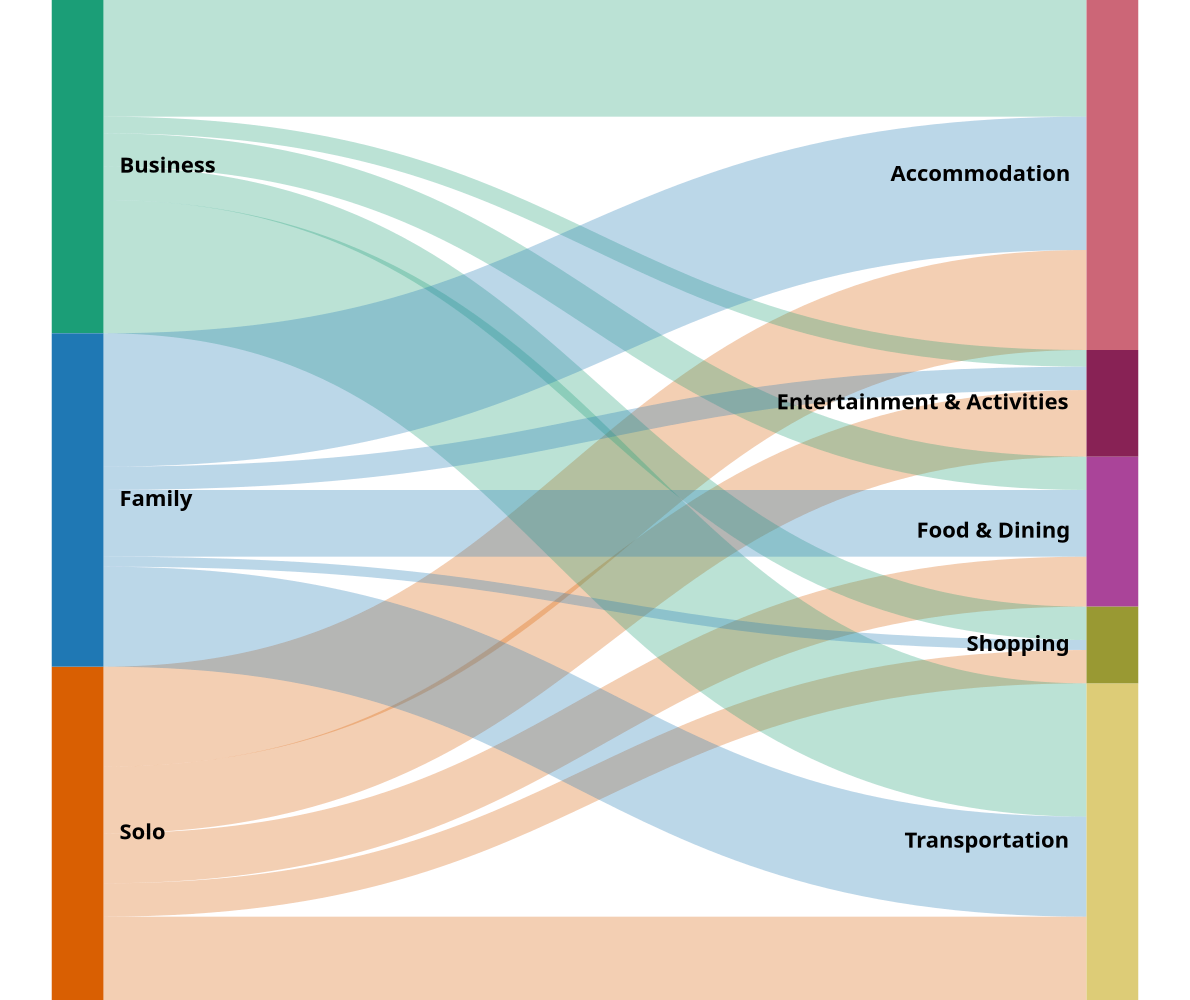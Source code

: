 {
  "$schema": "https://vega.github.io/schema/vega/v5.0.json",
  "width": 595,
  "height": 500,
  "data": [
    {
      "name": "travel_budget_plan",
      "values": {
        "aggregations": {
          "table": {
            "buckets": [
              {"key": {"stk1": "Solo", "stk2": "Accommodation"}, "doc_count": 30},
              {"key": {"stk1": "Solo", "stk2": "Transportation"}, "doc_count": 25},
              {"key": {"stk1": "Solo", "stk2": "Food & Dining"}, "doc_count": 15},
              {"key": {"stk1": "Solo", "stk2": "Entertainment & Activities"}, "doc_count": 20},
              {"key": {"stk1": "Solo", "stk2": "Shopping"}, "doc_count": 10},
        
              {"key": {"stk1": "Business", "stk2": "Accommodation"}, "doc_count": 35},
              {"key": {"stk1": "Business", "stk2": "Transportation"}, "doc_count": 40},
              {"key": {"stk1": "Business", "stk2": "Food & Dining"}, "doc_count": 10},
              {"key": {"stk1": "Business", "stk2": "Entertainment & Activities"}, "doc_count": 5},
              {"key": {"stk1": "Business", "stk2": "Shopping"}, "doc_count": 10},
        
              {"key": {"stk1": "Family", "stk2": "Accommodation"}, "doc_count": 40},
              {"key": {"stk1": "Family", "stk2": "Transportation"}, "doc_count": 30},
              {"key": {"stk1": "Family", "stk2": "Food & Dining"}, "doc_count": 20},
              {"key": {"stk1": "Family", "stk2": "Entertainment & Activities"}, "doc_count": 7},
              {"key": {"stk1": "Family", "stk2": "Shopping"}, "doc_count": 3}
            ]
          }
        }
      },
      "format": { "property": "aggregations.table.buckets" },
      "transform": [
        { "type": "formula", "expr": "datum.key.stk1", "as": "stk1" },
        { "type": "formula", "expr": "datum.key.stk2", "as": "stk2" },
        { "type": "formula", "expr": "datum.doc_count", "as": "size" }
      ]
    },
    {
      "name": "nodes",
      "source": "travel_budget_plan",
      "transform": [
        {
          "type": "filter",
          "expr": "!groupSelector || groupSelector.stk1 == datum.stk1 || groupSelector.stk2 == datum.stk2"
        },
        { "type": "formula", "expr": "datum.stk1+datum.stk2", "as": "key" },
        {
          "type": "fold",
          "fields": ["stk1", "stk2"],
          "as": ["stack", "grpId"]
        },
        {
          "type": "formula",
          "expr": "datum.stack == 'stk1' ? datum.stk1+' '+datum.stk2 : datum.stk2+' '+datum.stk1",
          "as": "sortField"
        },
        {
          "type": "stack",
          "groupby": ["stack"],
          "sort": { "field": "sortField", "order": "descending" },
          "field": "size"
        },
        { "type": "formula", "expr": "(datum.y0+datum.y1)/2", "as": "yc" }
      ]
    },
    {
      "name": "groups",
      "source": "nodes",
      "transform": [
        {
          "type": "aggregate",
          "groupby": ["stack", "grpId"],
          "fields": ["size"],
          "ops": ["sum"],
          "as": ["total"]
        },
        {
          "type": "stack",
          "groupby": ["stack"],
          "sort": { "field": "grpId", "order": "descending" },
          "field": "total"
        },
        { "type": "formula", "expr": "scale('y', datum.y0)", "as": "scaledY0" },
        { "type": "formula", "expr": "scale('y', datum.y1)", "as": "scaledY1" },
        {
          "type": "formula",
          "expr": "datum.stack == 'stk1'",
          "as": "rightLabel"
        },
        {
          "type": "formula",
          "expr": "datum.total/domain('y')[1]",
          "as": "percentage"
        }
      ]
    },
    {
      "name": "destinationNodes",
      "source": "nodes",
      "transform": [{ "type": "filter", "expr": "datum.stack == 'stk2'" }]
    },
    {
      "name": "edges",
      "source": "nodes",
      "transform": [
        { "type": "filter", "expr": "datum.stack == 'stk1'" },
        {
          "type": "lookup",
          "from": "destinationNodes",
          "key": "key",
          "fields": ["key"],
          "as": ["target"]
        },
        {
          "type": "linkpath",
          "orient": "horizontal",
          "shape": "diagonal",
          "sourceY": { "expr": "scale('y', datum.yc)" },
          "sourceX": { "expr": "scale('x', 'stk1') + bandwidth('x')" },
          "targetY": { "expr": "scale('y', datum.target.yc)" },
          "targetX": { "expr": "scale('x', 'stk2')" }
        },
        {
          "type": "formula",
          "expr": "range('y')[0]-scale('y', datum.size)",
          "as": "strokeWidth"
        },
        {
          "type": "formula",
          "expr": "datum.size/domain('y')[1]",
          "as": "percentage"
        }
      ]
    }
  ],
  "scales": [
    {
      "name": "x",
      "type": "band",
      "range": "width",
      "domain": ["stk1", "stk2"],
      "paddingOuter": 0.05,
      "paddingInner": 0.95
    },
    {
      "name": "y",
      "type": "linear",
      "range": "height",
      "domain": { "data": "nodes", "field": "y1" }
    },
    {
      "name": "color",
      "type": "ordinal",
      "domain": [
        "Business", "Family", "Solo", 
        "Accommodation", "Entertainment & Activities", "Food & Dining", 
        "Transportation", "Shopping"
      ],
      "range": [
        "#1b9e77", "#1f78b4", "#d95f02", 
        "#CC6677", "#882255", "#AA4499", 
        "#DDCC77", "#999933"
      ]
    }
  ],
  "marks": [
    {
      "type": "path",
      "name": "edgeMark",
      "from": { "data": "edges" },
      "clip": true,
      "encode": {
        "update": {
          "stroke": [
            {
              "test": "groupSelector && groupSelector.stack=='stk1'",
              "scale": "color",
              "field": "stk2"
            },
            { "scale": "color", "field": "stk1" }
          ],
          "strokeWidth": { "field": "strokeWidth" },
          "path": { "field": "path" },
          "strokeOpacity": {
            "signal": "!groupSelector && (groupHover.stk1 == datum.stk1 || groupHover.stk2 == datum.stk2) ? 0.9 : 0.3"
          },
          "zindex": {
            "signal": "!groupSelector && (groupHover.stk1 == datum.stk1 || groupHover.stk2 == datum.stk2) ? 1 : 0"
          },
          "tooltip": {
            "signal": "'Type Of Trip: ' + datum.stk1 + ' | Budget Category: ' + datum.stk2 + ' | Percentage of Budget: ' + format(datum.size, ',.0f') + '%'"
          }
        },
        "hover": {
          "strokeOpacity": { "value": 1 }
        }
      }
    },
    {
      "type": "rect",
      "name": "groupMark",
      "from": { "data": "groups" },
      "encode": {
        "enter": {
          "fill": { "scale": "color", "field": "grpId" },
          "width": { "scale": "x", "band": 1 }
        },
        "update": {
          "x": { "scale": "x", "field": "stack" },
          "y": { "field": "scaledY0" },
          "y2": { "field": "scaledY1" },
          "fillOpacity": { "value": 1 },
          "tooltip": {
            "signal": "datum.grpId + '   ' + format(datum.total, ',.0f') + '   (' + format(datum.percentage, '.1%') + ')'"
          }
        },
        "hover": {
          "fillOpacity": { "value": 1 }
        }
      }
    },
    {
      "type": "text",
      "from": { "data": "groups" },
      "interactive": false,
      "encode": {
        "update": {
          "x": {
            "signal": "scale('x', datum.stack) + (datum.rightLabel ? bandwidth('x') + 8 : -8)"
          },
          "yc": { "signal": "(datum.scaledY0 + datum.scaledY1)/2" },
          "align": { "signal": "datum.rightLabel ? 'left' : 'right'" },
          "baseline": { "value": "middle" },
          "fontWeight": { "value": "bold" },
          "text": {
            "signal": "abs(datum.scaledY0-datum.scaledY1) > 13 ? datum.grpId : ''"
          }
        }
      }
    },
    {
      "type": "group",
      "data": [
        {
          "name": "dataForShowAll",
          "values": [{}],
          "transform": [{ "type": "filter", "expr": "groupSelector" }]
        }
      ],
      "encode": {
        "enter": {
          "xc": { "signal": "width/2" },
          "y": { "value": 30 },
          "width": { "value": 80 },
          "height": { "value": 30 }
        }
      },
      "marks": [
        {
          "type": "group",
          "name": "groupReset",
          "from": { "data": "dataForShowAll" },
          "encode": {
            "enter": {
              "cornerRadius": { "value": 6 },
              "fill": { "value": "#f5f5f5" },
              "stroke": { "value": "#c1c1c1" },
              "strokeWidth": { "value": 2 },
              "height": {
                "field": { "group": "height" }
              },
              "width": {
                "field": { "group": "width" }
              }
            },
            "update": {
              "opacity": { "value": 1 }
            },
            "hover": {
              "opacity": { "value": 1 }
            }
          },
          "marks": [
            {
              "type": "text",
              "interactive": false,
              "encode": {
                "enter": {
                  "xc": {
                    "field": { "group": "width" },
                    "mult": 0.5
                  },
                  "yc": {
                    "field": { "group": "height" },
                    "mult": 0.5,
                    "offset": -2
                  },
                  "align": { "value": "center" },
                  "baseline": { "value": "middle" },
                  "fontWeight": { "value": "bold" },
                  "text": { "value": "Show All" }
                }
              }
            }
          ]
        }
      ]
    }
  ],
  "signals": [
    {
      "name": "groupHover",
      "value": {},
      "on": [
        {
          "events": "@groupMark:mouseover",
          "update": "{stk1:datum.stack=='stk1' && datum.grpId, stk2:datum.stack=='stk2' && datum.grpId}"
        },
        { "events": "mouseout", "update": "{}" }
      ]
    },
    {
      "name": "groupSelector",
      "value": false,
      "on": [
        {
          "events": "@groupMark:click!",
          "update": "{stack:datum.stack, stk1:datum.stack=='stk1' && datum.grpId, stk2:datum.stack=='stk2' && datum.grpId}"
        },
        {
          "events": [
            { "type": "click", "markname": "groupReset" },
            { "type": "dblclick" }
          ],
          "update": "false"
        }
      ]
    }
  ]
}